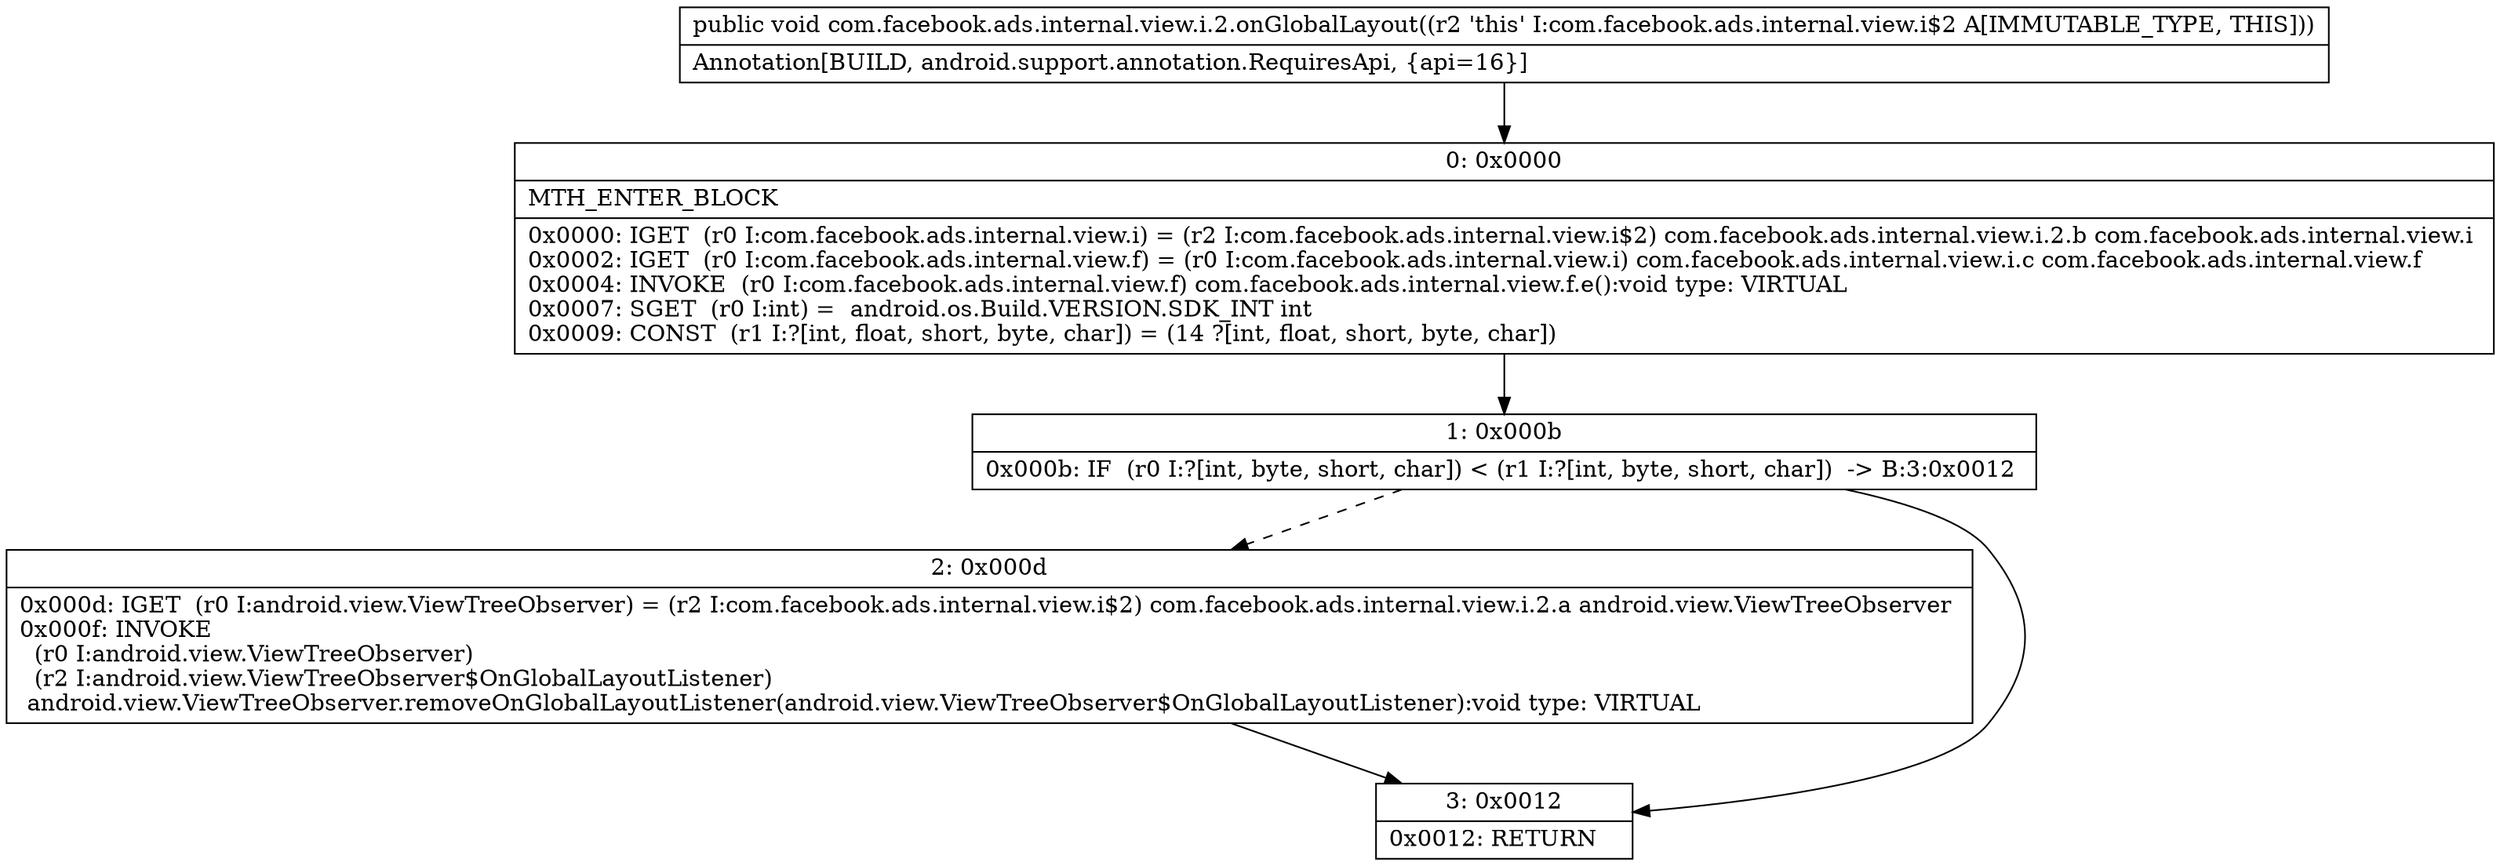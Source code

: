 digraph "CFG forcom.facebook.ads.internal.view.i.2.onGlobalLayout()V" {
Node_0 [shape=record,label="{0\:\ 0x0000|MTH_ENTER_BLOCK\l|0x0000: IGET  (r0 I:com.facebook.ads.internal.view.i) = (r2 I:com.facebook.ads.internal.view.i$2) com.facebook.ads.internal.view.i.2.b com.facebook.ads.internal.view.i \l0x0002: IGET  (r0 I:com.facebook.ads.internal.view.f) = (r0 I:com.facebook.ads.internal.view.i) com.facebook.ads.internal.view.i.c com.facebook.ads.internal.view.f \l0x0004: INVOKE  (r0 I:com.facebook.ads.internal.view.f) com.facebook.ads.internal.view.f.e():void type: VIRTUAL \l0x0007: SGET  (r0 I:int) =  android.os.Build.VERSION.SDK_INT int \l0x0009: CONST  (r1 I:?[int, float, short, byte, char]) = (14 ?[int, float, short, byte, char]) \l}"];
Node_1 [shape=record,label="{1\:\ 0x000b|0x000b: IF  (r0 I:?[int, byte, short, char]) \< (r1 I:?[int, byte, short, char])  \-\> B:3:0x0012 \l}"];
Node_2 [shape=record,label="{2\:\ 0x000d|0x000d: IGET  (r0 I:android.view.ViewTreeObserver) = (r2 I:com.facebook.ads.internal.view.i$2) com.facebook.ads.internal.view.i.2.a android.view.ViewTreeObserver \l0x000f: INVOKE  \l  (r0 I:android.view.ViewTreeObserver)\l  (r2 I:android.view.ViewTreeObserver$OnGlobalLayoutListener)\l android.view.ViewTreeObserver.removeOnGlobalLayoutListener(android.view.ViewTreeObserver$OnGlobalLayoutListener):void type: VIRTUAL \l}"];
Node_3 [shape=record,label="{3\:\ 0x0012|0x0012: RETURN   \l}"];
MethodNode[shape=record,label="{public void com.facebook.ads.internal.view.i.2.onGlobalLayout((r2 'this' I:com.facebook.ads.internal.view.i$2 A[IMMUTABLE_TYPE, THIS]))  | Annotation[BUILD, android.support.annotation.RequiresApi, \{api=16\}]\l}"];
MethodNode -> Node_0;
Node_0 -> Node_1;
Node_1 -> Node_2[style=dashed];
Node_1 -> Node_3;
Node_2 -> Node_3;
}

